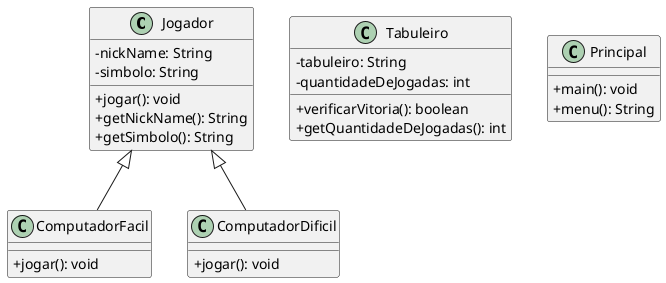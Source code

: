 @startuml DiagramaDeClasses

skinparam classAttributeIconSize 0

class Jogador {
    -nickName: String
    -simbolo: String
    +jogar(): void
    +getNickName(): String
    +getSimbolo(): String
}

class ComputadorFacil {
    +jogar(): void
}

class ComputadorDificil {
    +jogar(): void
}

class Tabuleiro {
    -tabuleiro: String
    -quantidadeDeJogadas: int
    +verificarVitoria(): boolean
    +getQuantidadeDeJogadas(): int
}

class Principal{
    +main(): void
    +menu(): String
}

Jogador <|-- ComputadorFacil
Jogador <|-- ComputadorDificil

@enduml